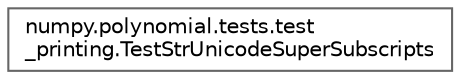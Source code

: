 digraph "Graphical Class Hierarchy"
{
 // LATEX_PDF_SIZE
  bgcolor="transparent";
  edge [fontname=Helvetica,fontsize=10,labelfontname=Helvetica,labelfontsize=10];
  node [fontname=Helvetica,fontsize=10,shape=box,height=0.2,width=0.4];
  rankdir="LR";
  Node0 [id="Node000000",label="numpy.polynomial.tests.test\l_printing.TestStrUnicodeSuperSubscripts",height=0.2,width=0.4,color="grey40", fillcolor="white", style="filled",URL="$db/dfe/classnumpy_1_1polynomial_1_1tests_1_1test__printing_1_1TestStrUnicodeSuperSubscripts.html",tooltip=" "];
}
